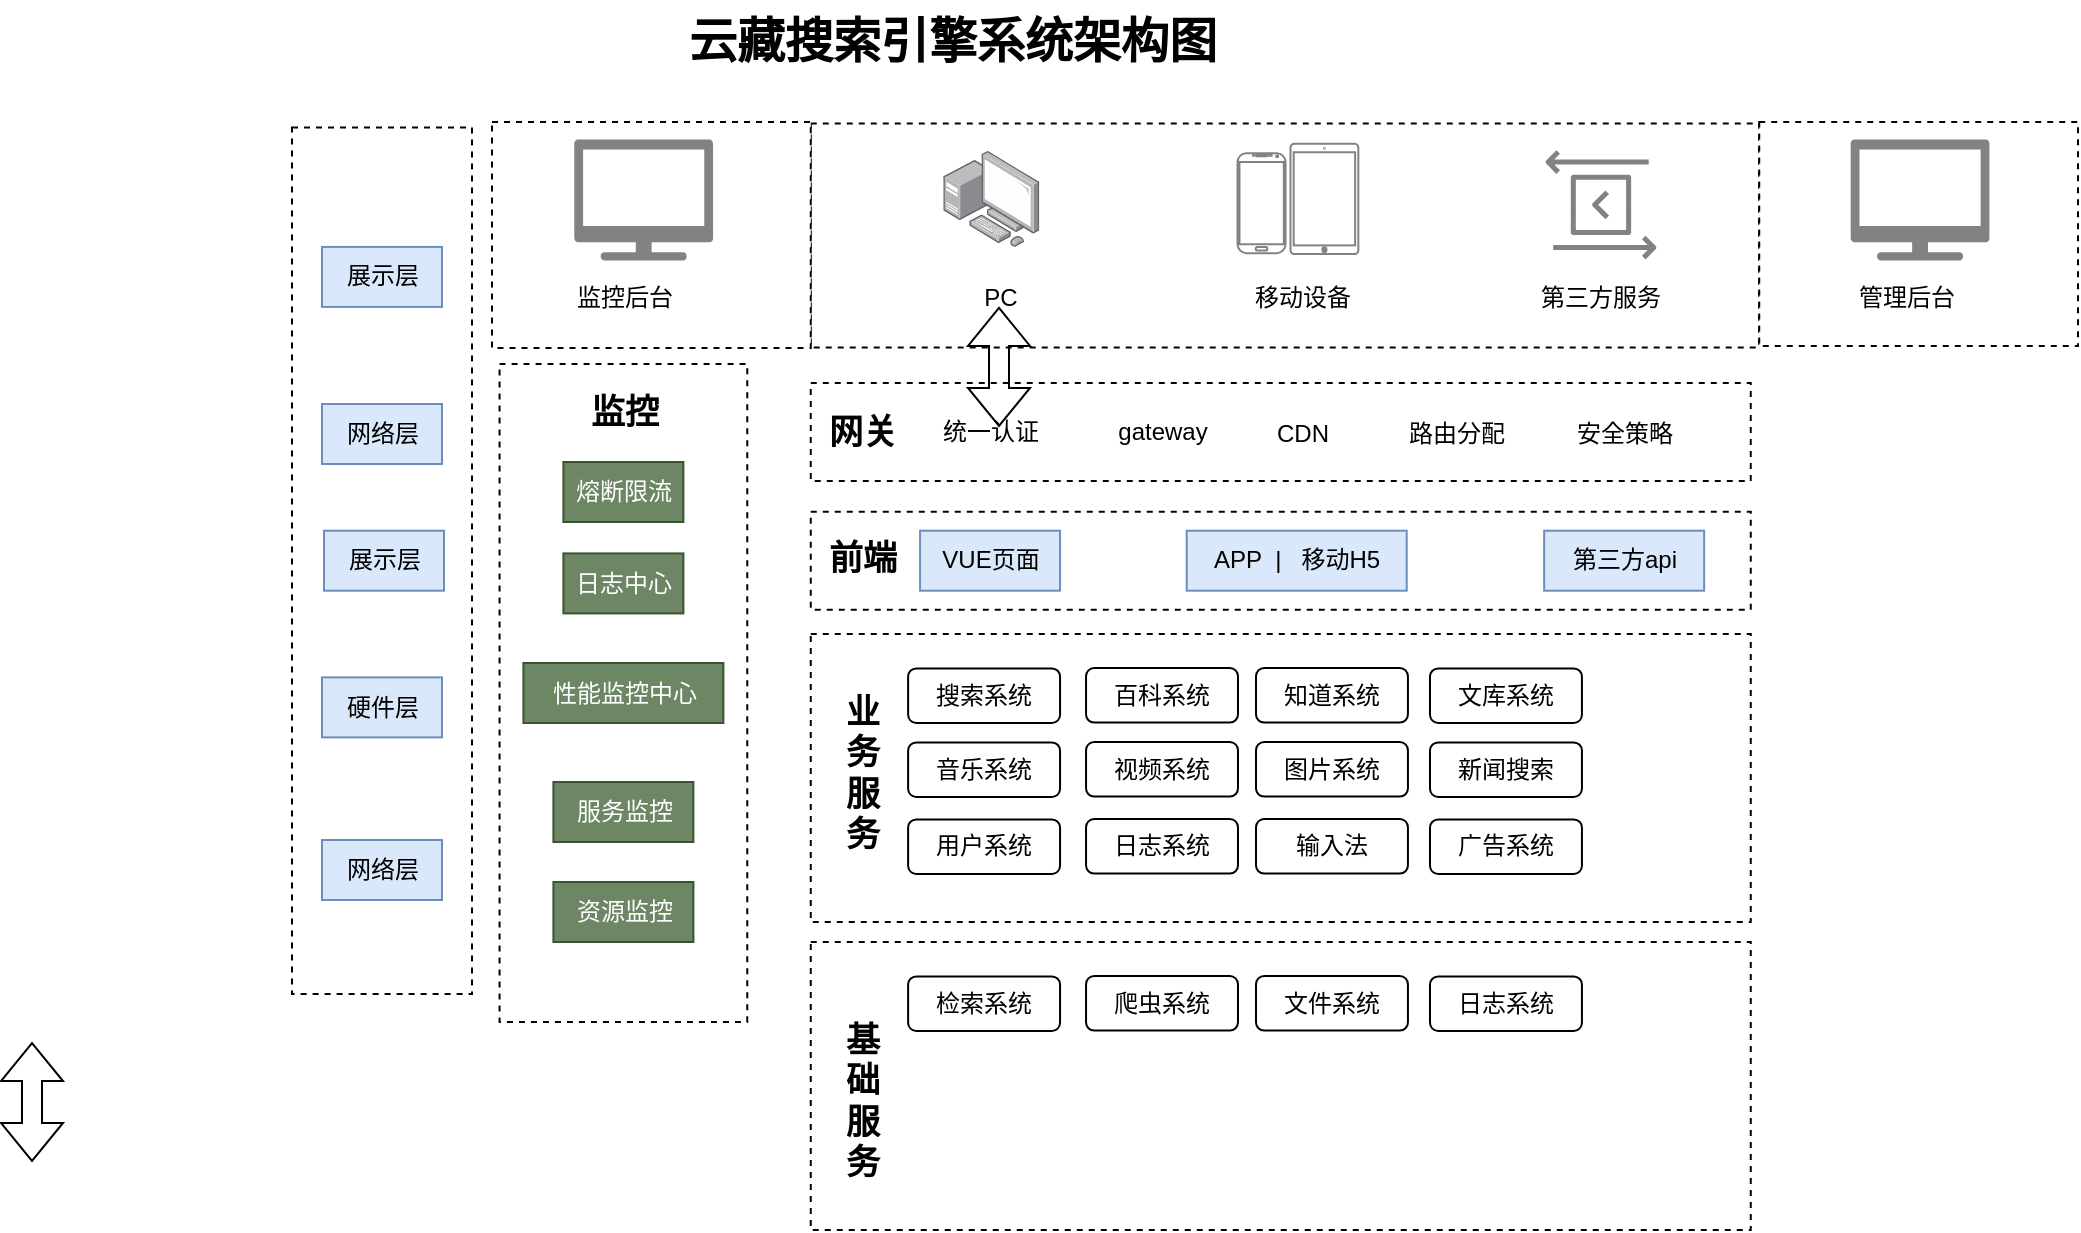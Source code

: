 <mxfile version="21.5.0" type="github">
  <diagram name="第 1 页" id="W2OvEOpgHGwuPoP0ZmZ_">
    <mxGraphModel dx="1420" dy="782" grid="1" gridSize="10" guides="1" tooltips="1" connect="0" arrows="0" fold="1" page="1" pageScale="1" pageWidth="827" pageHeight="1169" math="0" shadow="0">
      <root>
        <mxCell id="0" />
        <mxCell id="1" parent="0" />
        <mxCell id="hVB9GKnqklZxwgmcmzkC-17" value="云藏搜索引擎系统架构图" style="text;strokeColor=none;fillColor=none;html=1;fontSize=24;fontStyle=1;verticalAlign=middle;align=center;" vertex="1" parent="1">
          <mxGeometry x="470" y="219.5" width="100" height="40" as="geometry" />
        </mxCell>
        <mxCell id="hVB9GKnqklZxwgmcmzkC-36" value="" style="rounded=0;whiteSpace=wrap;html=1;dashed=1;" vertex="1" parent="1">
          <mxGeometry x="190" y="282.7" width="90" height="433.3" as="geometry" />
        </mxCell>
        <mxCell id="hVB9GKnqklZxwgmcmzkC-38" value="展示层" style="text;html=1;align=center;verticalAlign=middle;resizable=0;points=[];autosize=1;strokeColor=#6c8ebf;fillColor=#dae8fc;" vertex="1" parent="1">
          <mxGeometry x="205" y="342.46" width="60" height="30" as="geometry" />
        </mxCell>
        <mxCell id="hVB9GKnqklZxwgmcmzkC-40" value="网络层" style="text;html=1;align=center;verticalAlign=middle;resizable=0;points=[];autosize=1;strokeColor=#6c8ebf;fillColor=#dae8fc;" vertex="1" parent="1">
          <mxGeometry x="205" y="421" width="60" height="30" as="geometry" />
        </mxCell>
        <mxCell id="hVB9GKnqklZxwgmcmzkC-41" value="硬件层" style="text;html=1;align=center;verticalAlign=middle;resizable=0;points=[];autosize=1;strokeColor=#6c8ebf;fillColor=#dae8fc;" vertex="1" parent="1">
          <mxGeometry x="205" y="557.7" width="60" height="30" as="geometry" />
        </mxCell>
        <mxCell id="hVB9GKnqklZxwgmcmzkC-42" value="网络层" style="text;html=1;align=center;verticalAlign=middle;resizable=0;points=[];autosize=1;strokeColor=#6c8ebf;fillColor=#dae8fc;" vertex="1" parent="1">
          <mxGeometry x="205" y="639" width="60" height="30" as="geometry" />
        </mxCell>
        <mxCell id="hVB9GKnqklZxwgmcmzkC-43" value="" style="rounded=0;whiteSpace=wrap;html=1;dashed=1;" vertex="1" parent="1">
          <mxGeometry x="449.38" y="474.85" width="470" height="49" as="geometry" />
        </mxCell>
        <mxCell id="hVB9GKnqklZxwgmcmzkC-47" value="VUE页面" style="text;html=1;align=center;verticalAlign=middle;resizable=0;points=[];autosize=1;strokeColor=#6c8ebf;fillColor=#dae8fc;" vertex="1" parent="1">
          <mxGeometry x="504.03" y="484.35" width="70" height="30" as="geometry" />
        </mxCell>
        <mxCell id="hVB9GKnqklZxwgmcmzkC-48" value="APP&amp;nbsp; |&amp;nbsp; &amp;nbsp;移动H5" style="text;html=1;align=center;verticalAlign=middle;resizable=0;points=[];autosize=1;strokeColor=#6c8ebf;fillColor=#dae8fc;" vertex="1" parent="1">
          <mxGeometry x="637.35" y="484.35" width="110" height="30" as="geometry" />
        </mxCell>
        <mxCell id="hVB9GKnqklZxwgmcmzkC-49" value="第三方api" style="text;html=1;align=center;verticalAlign=middle;resizable=0;points=[];autosize=1;strokeColor=#6c8ebf;fillColor=#dae8fc;" vertex="1" parent="1">
          <mxGeometry x="816.08" y="484.35" width="80" height="30" as="geometry" />
        </mxCell>
        <mxCell id="hVB9GKnqklZxwgmcmzkC-18" value="" style="rounded=0;whiteSpace=wrap;html=1;dashed=1;container=0;" vertex="1" parent="1">
          <mxGeometry x="449.384" y="280.7" width="474.232" height="112.007" as="geometry" />
        </mxCell>
        <mxCell id="hVB9GKnqklZxwgmcmzkC-28" value="" style="image;points=[];aspect=fixed;html=1;align=center;shadow=0;dashed=0;image=img/lib/allied_telesis/computer_and_terminals/Personal_Computer_with_Server.svg;container=0;" vertex="1" parent="1">
          <mxGeometry x="515.641" y="294.434" width="48.028" height="48.028" as="geometry" />
        </mxCell>
        <mxCell id="hVB9GKnqklZxwgmcmzkC-29" value="" style="rounded=0;whiteSpace=wrap;html=1;dashed=1;container=0;" vertex="1" parent="1">
          <mxGeometry x="290" y="280" width="159.38" height="113" as="geometry" />
        </mxCell>
        <mxCell id="hVB9GKnqklZxwgmcmzkC-31" value="" style="sketch=0;pointerEvents=1;shadow=0;dashed=0;html=1;strokeColor=none;fillColor=#828282;labelPosition=center;verticalLabelPosition=bottom;verticalAlign=top;outlineConnect=0;align=center;shape=mxgraph.office.devices.tv;container=0;" vertex="1" parent="1">
          <mxGeometry x="331.152" y="288.706" width="69.371" height="60.484" as="geometry" />
        </mxCell>
        <mxCell id="hVB9GKnqklZxwgmcmzkC-32" value="" style="rounded=0;whiteSpace=wrap;html=1;dashed=1;container=0;" vertex="1" parent="1">
          <mxGeometry x="923.616" y="280" width="159.384" height="112.007" as="geometry" />
        </mxCell>
        <mxCell id="hVB9GKnqklZxwgmcmzkC-34" value="监控后台" style="text;html=1;align=center;verticalAlign=middle;resizable=0;points=[];autosize=1;strokeColor=none;fillColor=none;container=0;" vertex="1" parent="1">
          <mxGeometry x="320.701" y="353.178" width="70" height="30" as="geometry" />
        </mxCell>
        <mxCell id="hVB9GKnqklZxwgmcmzkC-35" value="管理后台" style="text;html=1;align=center;verticalAlign=middle;resizable=0;points=[];autosize=1;strokeColor=none;fillColor=none;container=0;" vertex="1" parent="1">
          <mxGeometry x="962.026" y="353.178" width="70" height="30" as="geometry" />
        </mxCell>
        <mxCell id="hVB9GKnqklZxwgmcmzkC-44" value="" style="sketch=0;pointerEvents=1;shadow=0;dashed=0;html=1;strokeColor=none;fillColor=#828282;labelPosition=center;verticalLabelPosition=bottom;verticalAlign=top;outlineConnect=0;align=center;shape=mxgraph.office.devices.tv;container=0;" vertex="1" parent="1">
          <mxGeometry x="969.341" y="288.706" width="69.371" height="60.484" as="geometry" />
        </mxCell>
        <mxCell id="hVB9GKnqklZxwgmcmzkC-45" value="PC" style="text;html=1;align=center;verticalAlign=middle;resizable=0;points=[];autosize=1;strokeColor=none;fillColor=none;container=0;" vertex="1" parent="1">
          <mxGeometry x="524.003" y="352.678" width="40" height="30" as="geometry" />
        </mxCell>
        <mxCell id="hVB9GKnqklZxwgmcmzkC-53" value="移动设备" style="text;html=1;align=center;verticalAlign=middle;resizable=0;points=[];autosize=1;strokeColor=none;fillColor=none;container=0;" vertex="1" parent="1">
          <mxGeometry x="659.995" y="352.678" width="70" height="30" as="geometry" />
        </mxCell>
        <mxCell id="hVB9GKnqklZxwgmcmzkC-54" value="" style="group" vertex="1" connectable="0" parent="1">
          <mxGeometry x="662.77" y="290.913" width="60.4" height="55.07" as="geometry" />
        </mxCell>
        <mxCell id="hVB9GKnqklZxwgmcmzkC-20" value="" style="verticalLabelPosition=bottom;verticalAlign=top;html=1;shadow=0;dashed=0;strokeWidth=1;shape=mxgraph.android.phone2;strokeColor=#828282;movable=1;resizable=1;rotatable=1;deletable=1;editable=1;locked=0;connectable=1;" vertex="1" parent="hVB9GKnqklZxwgmcmzkC-54">
          <mxGeometry y="4.66" width="24" height="50" as="geometry" />
        </mxCell>
        <mxCell id="hVB9GKnqklZxwgmcmzkC-23" value="" style="html=1;verticalLabelPosition=bottom;labelBackgroundColor=#ffffff;verticalAlign=top;shadow=0;dashed=0;strokeWidth=1;shape=mxgraph.ios7.misc.ipad10inch;strokeColor=#828282;movable=1;resizable=1;rotatable=1;deletable=1;editable=1;locked=0;connectable=1;container=0;" vertex="1" parent="hVB9GKnqklZxwgmcmzkC-54">
          <mxGeometry x="26.48" width="33.92" height="55.07" as="geometry" />
        </mxCell>
        <mxCell id="hVB9GKnqklZxwgmcmzkC-56" value="" style="sketch=0;outlineConnect=0;fontColor=#232F3E;gradientColor=none;fillColor=#828282;strokeColor=none;dashed=0;verticalLabelPosition=bottom;verticalAlign=top;align=center;html=1;fontSize=12;fontStyle=0;aspect=fixed;pointerEvents=1;shape=mxgraph.aws4.data_exchange_for_apis;" vertex="1" parent="1">
          <mxGeometry x="816.7" y="293.62" width="55.57" height="55.57" as="geometry" />
        </mxCell>
        <mxCell id="hVB9GKnqklZxwgmcmzkC-57" value="第三方服务" style="text;html=1;align=center;verticalAlign=middle;resizable=0;points=[];autosize=1;strokeColor=none;fillColor=none;container=0;" vertex="1" parent="1">
          <mxGeometry x="804.485" y="353.178" width="80" height="30" as="geometry" />
        </mxCell>
        <mxCell id="hVB9GKnqklZxwgmcmzkC-60" value="" style="rounded=0;whiteSpace=wrap;html=1;dashed=1;container=0;" vertex="1" parent="1">
          <mxGeometry x="293.78" y="401" width="123.85" height="329" as="geometry" />
        </mxCell>
        <mxCell id="hVB9GKnqklZxwgmcmzkC-61" value="监控" style="text;html=1;align=center;verticalAlign=middle;resizable=0;points=[];autosize=1;strokeColor=none;fillColor=none;fontSize=17;fontStyle=1" vertex="1" parent="1">
          <mxGeometry x="325.7" y="410.5" width="60" height="30" as="geometry" />
        </mxCell>
        <mxCell id="hVB9GKnqklZxwgmcmzkC-62" value="熔断限流" style="text;html=1;strokeColor=#3A5431;fillColor=#6d8764;align=center;verticalAlign=middle;whiteSpace=wrap;rounded=0;fontColor=#ffffff;" vertex="1" parent="1">
          <mxGeometry x="325.7" y="450" width="60" height="30" as="geometry" />
        </mxCell>
        <mxCell id="hVB9GKnqklZxwgmcmzkC-63" value="日志中心" style="text;html=1;strokeColor=#3A5431;fillColor=#6d8764;align=center;verticalAlign=middle;whiteSpace=wrap;rounded=0;fontColor=#ffffff;" vertex="1" parent="1">
          <mxGeometry x="325.7" y="495.7" width="60" height="30" as="geometry" />
        </mxCell>
        <mxCell id="hVB9GKnqklZxwgmcmzkC-64" value="性能监控中心" style="text;html=1;align=center;verticalAlign=middle;resizable=0;points=[];autosize=1;strokeColor=#3A5431;fillColor=#6d8764;fontColor=#ffffff;" vertex="1" parent="1">
          <mxGeometry x="305.7" y="550.5" width="100" height="30" as="geometry" />
        </mxCell>
        <mxCell id="hVB9GKnqklZxwgmcmzkC-65" value="服务监控" style="text;html=1;align=center;verticalAlign=middle;resizable=0;points=[];autosize=1;strokeColor=#3A5431;fillColor=#6d8764;fontColor=#ffffff;" vertex="1" parent="1">
          <mxGeometry x="320.7" y="610" width="70" height="30" as="geometry" />
        </mxCell>
        <mxCell id="hVB9GKnqklZxwgmcmzkC-66" value="资源监控" style="text;html=1;align=center;verticalAlign=middle;resizable=0;points=[];autosize=1;strokeColor=#3A5431;fillColor=#6d8764;fontColor=#ffffff;" vertex="1" parent="1">
          <mxGeometry x="320.7" y="660" width="70" height="30" as="geometry" />
        </mxCell>
        <mxCell id="hVB9GKnqklZxwgmcmzkC-67" value="" style="rounded=0;whiteSpace=wrap;html=1;dashed=1;" vertex="1" parent="1">
          <mxGeometry x="449.38" y="410.5" width="470" height="49" as="geometry" />
        </mxCell>
        <mxCell id="hVB9GKnqklZxwgmcmzkC-69" value="网关" style="text;html=1;align=center;verticalAlign=middle;resizable=0;points=[];autosize=1;strokeColor=none;fillColor=none;fontSize=17;fontStyle=1" vertex="1" parent="1">
          <mxGeometry x="445.03" y="421" width="60" height="30" as="geometry" />
        </mxCell>
        <mxCell id="hVB9GKnqklZxwgmcmzkC-70" value="统一认证" style="text;html=1;align=center;verticalAlign=middle;resizable=0;points=[];autosize=1;strokeColor=none;fillColor=none;" vertex="1" parent="1">
          <mxGeometry x="504.03" y="420" width="70" height="30" as="geometry" />
        </mxCell>
        <mxCell id="hVB9GKnqklZxwgmcmzkC-71" value="gateway" style="text;html=1;align=center;verticalAlign=middle;resizable=0;points=[];autosize=1;strokeColor=none;fillColor=none;" vertex="1" parent="1">
          <mxGeometry x="590" y="420" width="70" height="30" as="geometry" />
        </mxCell>
        <mxCell id="hVB9GKnqklZxwgmcmzkC-72" value="CDN" style="text;html=1;align=center;verticalAlign=middle;resizable=0;points=[];autosize=1;strokeColor=none;fillColor=none;" vertex="1" parent="1">
          <mxGeometry x="670" y="421" width="50" height="30" as="geometry" />
        </mxCell>
        <mxCell id="hVB9GKnqklZxwgmcmzkC-73" value="路由分配" style="text;html=1;align=center;verticalAlign=middle;resizable=0;points=[];autosize=1;strokeColor=none;fillColor=none;" vertex="1" parent="1">
          <mxGeometry x="737.35" y="421" width="70" height="30" as="geometry" />
        </mxCell>
        <mxCell id="hVB9GKnqklZxwgmcmzkC-74" value="安全策略" style="text;html=1;align=center;verticalAlign=middle;resizable=0;points=[];autosize=1;strokeColor=none;fillColor=none;" vertex="1" parent="1">
          <mxGeometry x="821.08" y="421" width="70" height="30" as="geometry" />
        </mxCell>
        <mxCell id="hVB9GKnqklZxwgmcmzkC-75" value="展示层" style="text;html=1;align=center;verticalAlign=middle;resizable=0;points=[];autosize=1;strokeColor=#6c8ebf;fillColor=#dae8fc;" vertex="1" parent="1">
          <mxGeometry x="206" y="484.35" width="60" height="30" as="geometry" />
        </mxCell>
        <mxCell id="hVB9GKnqklZxwgmcmzkC-76" value="" style="rounded=0;whiteSpace=wrap;html=1;dashed=1;" vertex="1" parent="1">
          <mxGeometry x="449.38" y="536" width="470" height="144" as="geometry" />
        </mxCell>
        <mxCell id="hVB9GKnqklZxwgmcmzkC-78" value="业&lt;br&gt;务&lt;br&gt;服&lt;br&gt;务" style="text;html=1;align=center;verticalAlign=middle;resizable=0;points=[];autosize=1;strokeColor=none;fillColor=none;fontSize=17;fontStyle=1" vertex="1" parent="1">
          <mxGeometry x="455.03" y="556" width="40" height="100" as="geometry" />
        </mxCell>
        <mxCell id="hVB9GKnqklZxwgmcmzkC-79" value="前端" style="text;html=1;align=center;verticalAlign=middle;resizable=0;points=[];autosize=1;strokeColor=none;fillColor=none;fontSize=17;fontStyle=1" vertex="1" parent="1">
          <mxGeometry x="445.03" y="484.35" width="60" height="30" as="geometry" />
        </mxCell>
        <mxCell id="hVB9GKnqklZxwgmcmzkC-80" value="搜索系统" style="rounded=1;whiteSpace=wrap;html=1;" vertex="1" parent="1">
          <mxGeometry x="498.06" y="553.2" width="75.97" height="27.3" as="geometry" />
        </mxCell>
        <mxCell id="hVB9GKnqklZxwgmcmzkC-81" value="百科系统" style="rounded=1;whiteSpace=wrap;html=1;" vertex="1" parent="1">
          <mxGeometry x="587.02" y="553" width="75.97" height="27.3" as="geometry" />
        </mxCell>
        <mxCell id="hVB9GKnqklZxwgmcmzkC-82" value="知道系统" style="rounded=1;whiteSpace=wrap;html=1;" vertex="1" parent="1">
          <mxGeometry x="672" y="553" width="75.97" height="27.3" as="geometry" />
        </mxCell>
        <mxCell id="hVB9GKnqklZxwgmcmzkC-83" value="文库系统" style="rounded=1;whiteSpace=wrap;html=1;" vertex="1" parent="1">
          <mxGeometry x="759" y="553.2" width="75.97" height="27.3" as="geometry" />
        </mxCell>
        <mxCell id="hVB9GKnqklZxwgmcmzkC-85" value="音乐系统" style="rounded=1;whiteSpace=wrap;html=1;" vertex="1" parent="1">
          <mxGeometry x="498.06" y="590.2" width="75.97" height="27.3" as="geometry" />
        </mxCell>
        <mxCell id="hVB9GKnqklZxwgmcmzkC-86" value="视频系统" style="rounded=1;whiteSpace=wrap;html=1;" vertex="1" parent="1">
          <mxGeometry x="587.02" y="590" width="75.97" height="27.3" as="geometry" />
        </mxCell>
        <mxCell id="hVB9GKnqklZxwgmcmzkC-87" value="图片系统" style="rounded=1;whiteSpace=wrap;html=1;" vertex="1" parent="1">
          <mxGeometry x="672" y="590" width="75.97" height="27.3" as="geometry" />
        </mxCell>
        <mxCell id="hVB9GKnqklZxwgmcmzkC-88" value="新闻搜索" style="rounded=1;whiteSpace=wrap;html=1;" vertex="1" parent="1">
          <mxGeometry x="759" y="590.2" width="75.97" height="27.3" as="geometry" />
        </mxCell>
        <mxCell id="hVB9GKnqklZxwgmcmzkC-89" value="用户系统" style="rounded=1;whiteSpace=wrap;html=1;" vertex="1" parent="1">
          <mxGeometry x="498.06" y="628.7" width="75.97" height="27.3" as="geometry" />
        </mxCell>
        <mxCell id="hVB9GKnqklZxwgmcmzkC-90" value="日志系统" style="rounded=1;whiteSpace=wrap;html=1;" vertex="1" parent="1">
          <mxGeometry x="587.02" y="628.5" width="75.97" height="27.3" as="geometry" />
        </mxCell>
        <mxCell id="hVB9GKnqklZxwgmcmzkC-91" value="输入法" style="rounded=1;whiteSpace=wrap;html=1;" vertex="1" parent="1">
          <mxGeometry x="672" y="628.5" width="75.97" height="27.3" as="geometry" />
        </mxCell>
        <mxCell id="hVB9GKnqklZxwgmcmzkC-92" value="广告系统" style="rounded=1;whiteSpace=wrap;html=1;" vertex="1" parent="1">
          <mxGeometry x="759" y="628.7" width="75.97" height="27.3" as="geometry" />
        </mxCell>
        <mxCell id="hVB9GKnqklZxwgmcmzkC-93" value="" style="rounded=0;whiteSpace=wrap;html=1;dashed=1;" vertex="1" parent="1">
          <mxGeometry x="449.38" y="690" width="470" height="144" as="geometry" />
        </mxCell>
        <mxCell id="hVB9GKnqklZxwgmcmzkC-94" value="&lt;br&gt;基&lt;br&gt;础&lt;br&gt;服&lt;br&gt;务" style="text;html=1;align=center;verticalAlign=middle;resizable=0;points=[];autosize=1;strokeColor=none;fillColor=none;fontSize=17;fontStyle=1" vertex="1" parent="1">
          <mxGeometry x="455.03" y="700" width="40" height="120" as="geometry" />
        </mxCell>
        <mxCell id="hVB9GKnqklZxwgmcmzkC-95" value="检索系统" style="rounded=1;whiteSpace=wrap;html=1;" vertex="1" parent="1">
          <mxGeometry x="498.06" y="707.2" width="75.97" height="27.3" as="geometry" />
        </mxCell>
        <mxCell id="hVB9GKnqklZxwgmcmzkC-96" value="爬虫系统" style="rounded=1;whiteSpace=wrap;html=1;" vertex="1" parent="1">
          <mxGeometry x="587.02" y="707" width="75.97" height="27.3" as="geometry" />
        </mxCell>
        <mxCell id="hVB9GKnqklZxwgmcmzkC-97" value="文件系统" style="rounded=1;whiteSpace=wrap;html=1;" vertex="1" parent="1">
          <mxGeometry x="672" y="707" width="75.97" height="27.3" as="geometry" />
        </mxCell>
        <mxCell id="hVB9GKnqklZxwgmcmzkC-98" value="日志系统" style="rounded=1;whiteSpace=wrap;html=1;" vertex="1" parent="1">
          <mxGeometry x="759" y="707.2" width="75.97" height="27.3" as="geometry" />
        </mxCell>
        <mxCell id="hVB9GKnqklZxwgmcmzkC-103" value="" style="shape=flexArrow;endArrow=classic;startArrow=classic;html=1;rounded=0;" edge="1" parent="1">
          <mxGeometry width="100" height="100" relative="1" as="geometry">
            <mxPoint x="60" y="800" as="sourcePoint" />
            <mxPoint x="60" y="740" as="targetPoint" />
          </mxGeometry>
        </mxCell>
        <mxCell id="hVB9GKnqklZxwgmcmzkC-104" value="" style="shape=flexArrow;endArrow=classic;startArrow=classic;html=1;rounded=0;" edge="1" parent="1">
          <mxGeometry width="100" height="100" relative="1" as="geometry">
            <mxPoint x="543.5" y="432.46" as="sourcePoint" />
            <mxPoint x="543.5" y="372.46" as="targetPoint" />
          </mxGeometry>
        </mxCell>
      </root>
    </mxGraphModel>
  </diagram>
</mxfile>
